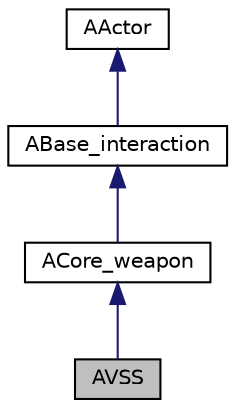 digraph "AVSS"
{
 // LATEX_PDF_SIZE
  edge [fontname="Helvetica",fontsize="10",labelfontname="Helvetica",labelfontsize="10"];
  node [fontname="Helvetica",fontsize="10",shape=record];
  Node1 [label="AVSS",height=0.2,width=0.4,color="black", fillcolor="grey75", style="filled", fontcolor="black",tooltip=" "];
  Node2 -> Node1 [dir="back",color="midnightblue",fontsize="10",style="solid"];
  Node2 [label="ACore_weapon",height=0.2,width=0.4,color="black", fillcolor="white", style="filled",URL="$class_a_core__weapon.html",tooltip=" "];
  Node3 -> Node2 [dir="back",color="midnightblue",fontsize="10",style="solid"];
  Node3 [label="ABase_interaction",height=0.2,width=0.4,color="black", fillcolor="white", style="filled",URL="$class_a_base__interaction.html",tooltip=" "];
  Node4 -> Node3 [dir="back",color="midnightblue",fontsize="10",style="solid"];
  Node4 [label="AActor",height=0.2,width=0.4,color="black", fillcolor="white", style="filled",tooltip=" "];
}
